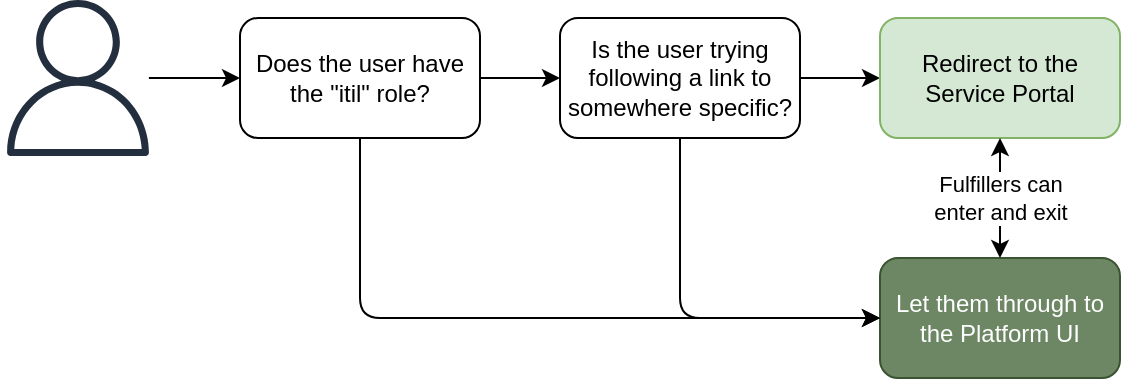 <mxfile version="13.3.5" type="device"><diagram id="XmMV0dVGpNEdLHIrmt-o" name="Page-1"><mxGraphModel dx="1072" dy="612" grid="1" gridSize="10" guides="1" tooltips="1" connect="1" arrows="1" fold="1" page="1" pageScale="1" pageWidth="1169" pageHeight="827" math="0" shadow="0"><root><mxCell id="0"/><mxCell id="1" parent="0"/><mxCell id="poqQqua95M-WZRSt1nGt-7" value="" style="edgeStyle=orthogonalEdgeStyle;rounded=0;orthogonalLoop=1;jettySize=auto;html=1;" edge="1" parent="1" source="poqQqua95M-WZRSt1nGt-1" target="poqQqua95M-WZRSt1nGt-2"><mxGeometry relative="1" as="geometry"/></mxCell><mxCell id="poqQqua95M-WZRSt1nGt-1" value="Does the user have the &quot;itil&quot; role?" style="rounded=1;whiteSpace=wrap;html=1;" vertex="1" parent="1"><mxGeometry x="360" y="160" width="120" height="60" as="geometry"/></mxCell><mxCell id="poqQqua95M-WZRSt1nGt-8" value="" style="edgeStyle=orthogonalEdgeStyle;rounded=0;orthogonalLoop=1;jettySize=auto;html=1;" edge="1" parent="1" source="poqQqua95M-WZRSt1nGt-2" target="poqQqua95M-WZRSt1nGt-3"><mxGeometry relative="1" as="geometry"/></mxCell><mxCell id="poqQqua95M-WZRSt1nGt-2" value="Is the user trying following a link to somewhere specific?" style="rounded=1;whiteSpace=wrap;html=1;" vertex="1" parent="1"><mxGeometry x="520" y="160" width="120" height="60" as="geometry"/></mxCell><mxCell id="poqQqua95M-WZRSt1nGt-3" value="Redirect to the Service Portal" style="rounded=1;whiteSpace=wrap;html=1;fillColor=#d5e8d4;strokeColor=#82b366;" vertex="1" parent="1"><mxGeometry x="680" y="160" width="120" height="60" as="geometry"/></mxCell><mxCell id="poqQqua95M-WZRSt1nGt-4" value="Let them through to the Platform UI" style="rounded=1;whiteSpace=wrap;html=1;fillColor=#6d8764;strokeColor=#3A5431;fontColor=#ffffff;" vertex="1" parent="1"><mxGeometry x="680" y="280" width="120" height="60" as="geometry"/></mxCell><mxCell id="poqQqua95M-WZRSt1nGt-6" value="" style="edgeStyle=orthogonalEdgeStyle;rounded=0;orthogonalLoop=1;jettySize=auto;html=1;" edge="1" parent="1" source="poqQqua95M-WZRSt1nGt-5" target="poqQqua95M-WZRSt1nGt-1"><mxGeometry relative="1" as="geometry"/></mxCell><mxCell id="poqQqua95M-WZRSt1nGt-5" value="" style="outlineConnect=0;fontColor=#232F3E;gradientColor=none;fillColor=#232F3E;strokeColor=none;dashed=0;verticalLabelPosition=bottom;verticalAlign=top;align=center;html=1;fontSize=12;fontStyle=0;aspect=fixed;pointerEvents=1;shape=mxgraph.aws4.user;" vertex="1" parent="1"><mxGeometry x="240" y="151" width="78" height="78" as="geometry"/></mxCell><mxCell id="poqQqua95M-WZRSt1nGt-9" value="" style="endArrow=classic;html=1;exitX=0.5;exitY=1;exitDx=0;exitDy=0;entryX=0;entryY=0.5;entryDx=0;entryDy=0;edgeStyle=orthogonalEdgeStyle;" edge="1" parent="1" source="poqQqua95M-WZRSt1nGt-1" target="poqQqua95M-WZRSt1nGt-4"><mxGeometry width="50" height="50" relative="1" as="geometry"><mxPoint x="520" y="340" as="sourcePoint"/><mxPoint x="570" y="290" as="targetPoint"/></mxGeometry></mxCell><mxCell id="poqQqua95M-WZRSt1nGt-10" value="" style="endArrow=classic;html=1;exitX=0.5;exitY=1;exitDx=0;exitDy=0;entryX=0;entryY=0.5;entryDx=0;entryDy=0;edgeStyle=orthogonalEdgeStyle;" edge="1" parent="1" source="poqQqua95M-WZRSt1nGt-2" target="poqQqua95M-WZRSt1nGt-4"><mxGeometry width="50" height="50" relative="1" as="geometry"><mxPoint x="430" y="230" as="sourcePoint"/><mxPoint x="690" y="300" as="targetPoint"/></mxGeometry></mxCell><mxCell id="poqQqua95M-WZRSt1nGt-11" value="Fulfillers can &lt;br&gt;enter and exit" style="endArrow=classic;startArrow=classic;html=1;entryX=0.5;entryY=1;entryDx=0;entryDy=0;exitX=0.5;exitY=0;exitDx=0;exitDy=0;" edge="1" parent="1" source="poqQqua95M-WZRSt1nGt-4" target="poqQqua95M-WZRSt1nGt-3"><mxGeometry width="50" height="50" relative="1" as="geometry"><mxPoint x="520" y="340" as="sourcePoint"/><mxPoint x="570" y="290" as="targetPoint"/></mxGeometry></mxCell></root></mxGraphModel></diagram></mxfile>